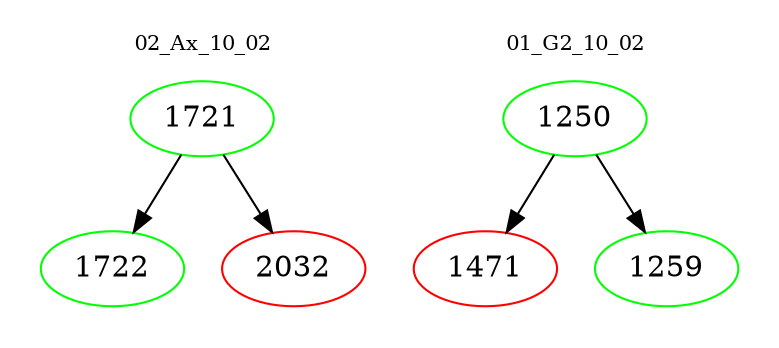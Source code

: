 digraph{
subgraph cluster_0 {
color = white
label = "02_Ax_10_02";
fontsize=10;
T0_1721 [label="1721", color="green"]
T0_1721 -> T0_1722 [color="black"]
T0_1722 [label="1722", color="green"]
T0_1721 -> T0_2032 [color="black"]
T0_2032 [label="2032", color="red"]
}
subgraph cluster_1 {
color = white
label = "01_G2_10_02";
fontsize=10;
T1_1250 [label="1250", color="green"]
T1_1250 -> T1_1471 [color="black"]
T1_1471 [label="1471", color="red"]
T1_1250 -> T1_1259 [color="black"]
T1_1259 [label="1259", color="green"]
}
}
